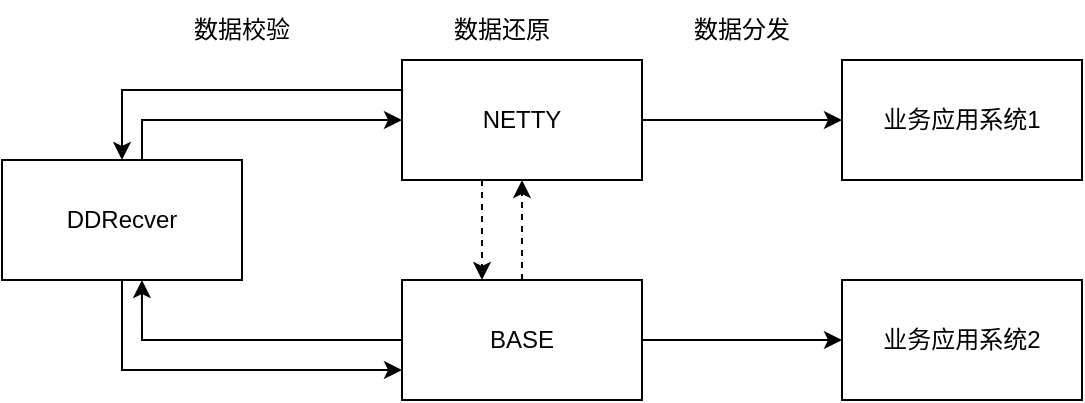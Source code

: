 <mxfile version="21.5.2" type="github" pages="4">
  <diagram name="Page-1" id="Yi5D_klU178Z7CBe3SHp">
    <mxGraphModel dx="794" dy="382" grid="1" gridSize="10" guides="1" tooltips="1" connect="1" arrows="1" fold="1" page="1" pageScale="1" pageWidth="827" pageHeight="1169" math="0" shadow="0">
      <root>
        <mxCell id="0" />
        <mxCell id="1" parent="0" />
        <mxCell id="OOwBg0azoeFxXeYlkbG1-6" style="edgeStyle=orthogonalEdgeStyle;rounded=0;orthogonalLoop=1;jettySize=auto;html=1;exitX=0.5;exitY=0;exitDx=0;exitDy=0;entryX=0;entryY=0.5;entryDx=0;entryDy=0;" parent="1" source="OOwBg0azoeFxXeYlkbG1-2" target="OOwBg0azoeFxXeYlkbG1-4" edge="1">
          <mxGeometry relative="1" as="geometry">
            <Array as="points">
              <mxPoint x="190" y="250" />
              <mxPoint x="190" y="230" />
            </Array>
          </mxGeometry>
        </mxCell>
        <mxCell id="OOwBg0azoeFxXeYlkbG1-10" style="edgeStyle=orthogonalEdgeStyle;rounded=0;orthogonalLoop=1;jettySize=auto;html=1;entryX=0;entryY=0.75;entryDx=0;entryDy=0;" parent="1" source="OOwBg0azoeFxXeYlkbG1-2" target="OOwBg0azoeFxXeYlkbG1-3" edge="1">
          <mxGeometry relative="1" as="geometry">
            <Array as="points">
              <mxPoint x="180" y="355" />
            </Array>
          </mxGeometry>
        </mxCell>
        <mxCell id="OOwBg0azoeFxXeYlkbG1-2" value="DDRecver" style="rounded=0;whiteSpace=wrap;html=1;" parent="1" vertex="1">
          <mxGeometry x="120" y="250" width="120" height="60" as="geometry" />
        </mxCell>
        <mxCell id="OOwBg0azoeFxXeYlkbG1-11" style="edgeStyle=orthogonalEdgeStyle;rounded=0;orthogonalLoop=1;jettySize=auto;html=1;entryX=0.583;entryY=1;entryDx=0;entryDy=0;entryPerimeter=0;" parent="1" source="OOwBg0azoeFxXeYlkbG1-3" target="OOwBg0azoeFxXeYlkbG1-2" edge="1">
          <mxGeometry relative="1" as="geometry" />
        </mxCell>
        <mxCell id="OOwBg0azoeFxXeYlkbG1-17" style="edgeStyle=orthogonalEdgeStyle;rounded=0;orthogonalLoop=1;jettySize=auto;html=1;entryX=0;entryY=0.5;entryDx=0;entryDy=0;" parent="1" source="OOwBg0azoeFxXeYlkbG1-3" target="OOwBg0azoeFxXeYlkbG1-16" edge="1">
          <mxGeometry relative="1" as="geometry" />
        </mxCell>
        <mxCell id="OOwBg0azoeFxXeYlkbG1-18" style="edgeStyle=orthogonalEdgeStyle;rounded=0;orthogonalLoop=1;jettySize=auto;html=1;entryX=0.5;entryY=1;entryDx=0;entryDy=0;dashed=1;" parent="1" source="OOwBg0azoeFxXeYlkbG1-3" target="OOwBg0azoeFxXeYlkbG1-4" edge="1">
          <mxGeometry relative="1" as="geometry" />
        </mxCell>
        <mxCell id="OOwBg0azoeFxXeYlkbG1-3" value="BASE" style="rounded=0;whiteSpace=wrap;html=1;" parent="1" vertex="1">
          <mxGeometry x="320" y="310" width="120" height="60" as="geometry" />
        </mxCell>
        <mxCell id="OOwBg0azoeFxXeYlkbG1-8" style="edgeStyle=orthogonalEdgeStyle;rounded=0;orthogonalLoop=1;jettySize=auto;html=1;exitX=0;exitY=0.25;exitDx=0;exitDy=0;entryX=0.5;entryY=0;entryDx=0;entryDy=0;" parent="1" source="OOwBg0azoeFxXeYlkbG1-4" target="OOwBg0azoeFxXeYlkbG1-2" edge="1">
          <mxGeometry relative="1" as="geometry" />
        </mxCell>
        <mxCell id="OOwBg0azoeFxXeYlkbG1-13" style="edgeStyle=orthogonalEdgeStyle;rounded=0;orthogonalLoop=1;jettySize=auto;html=1;dashed=1;" parent="1" source="OOwBg0azoeFxXeYlkbG1-4" edge="1">
          <mxGeometry relative="1" as="geometry">
            <mxPoint x="360" y="310" as="targetPoint" />
            <Array as="points">
              <mxPoint x="360" y="310" />
            </Array>
          </mxGeometry>
        </mxCell>
        <mxCell id="OOwBg0azoeFxXeYlkbG1-15" style="edgeStyle=orthogonalEdgeStyle;rounded=0;orthogonalLoop=1;jettySize=auto;html=1;entryX=0;entryY=0.5;entryDx=0;entryDy=0;" parent="1" source="OOwBg0azoeFxXeYlkbG1-4" target="OOwBg0azoeFxXeYlkbG1-14" edge="1">
          <mxGeometry relative="1" as="geometry" />
        </mxCell>
        <mxCell id="OOwBg0azoeFxXeYlkbG1-4" value="NETTY" style="rounded=0;whiteSpace=wrap;html=1;" parent="1" vertex="1">
          <mxGeometry x="320" y="200" width="120" height="60" as="geometry" />
        </mxCell>
        <mxCell id="OOwBg0azoeFxXeYlkbG1-14" value="业务应用系统1" style="rounded=0;whiteSpace=wrap;html=1;" parent="1" vertex="1">
          <mxGeometry x="540" y="200" width="120" height="60" as="geometry" />
        </mxCell>
        <mxCell id="OOwBg0azoeFxXeYlkbG1-16" value="业务应用系统2" style="rounded=0;whiteSpace=wrap;html=1;" parent="1" vertex="1">
          <mxGeometry x="540" y="310" width="120" height="60" as="geometry" />
        </mxCell>
        <mxCell id="OOwBg0azoeFxXeYlkbG1-25" value="数据还原" style="text;html=1;strokeColor=none;fillColor=none;align=center;verticalAlign=middle;whiteSpace=wrap;rounded=0;" parent="1" vertex="1">
          <mxGeometry x="340" y="170" width="60" height="30" as="geometry" />
        </mxCell>
        <mxCell id="OOwBg0azoeFxXeYlkbG1-26" value="数据分发" style="text;html=1;strokeColor=none;fillColor=none;align=center;verticalAlign=middle;whiteSpace=wrap;rounded=0;" parent="1" vertex="1">
          <mxGeometry x="460" y="170" width="60" height="30" as="geometry" />
        </mxCell>
        <mxCell id="OOwBg0azoeFxXeYlkbG1-27" value="数据校验" style="text;html=1;strokeColor=none;fillColor=none;align=center;verticalAlign=middle;whiteSpace=wrap;rounded=0;" parent="1" vertex="1">
          <mxGeometry x="210" y="170" width="60" height="30" as="geometry" />
        </mxCell>
        <mxCell id="OOwBg0azoeFxXeYlkbG1-29" style="edgeStyle=orthogonalEdgeStyle;rounded=0;orthogonalLoop=1;jettySize=auto;html=1;exitX=0.5;exitY=1;exitDx=0;exitDy=0;" parent="1" source="OOwBg0azoeFxXeYlkbG1-27" target="OOwBg0azoeFxXeYlkbG1-27" edge="1">
          <mxGeometry relative="1" as="geometry" />
        </mxCell>
      </root>
    </mxGraphModel>
  </diagram>
  <diagram id="yIM2cG6S1U1VXx_Ce02c" name="第 2 页">
    <mxGraphModel dx="378" dy="182" grid="1" gridSize="10" guides="1" tooltips="1" connect="1" arrows="1" fold="1" page="1" pageScale="1" pageWidth="827" pageHeight="1169" math="0" shadow="0">
      <root>
        <mxCell id="0" />
        <mxCell id="1" parent="0" />
        <mxCell id="3agPpGI1aiZg--vI5RXW-27" value="" style="whiteSpace=wrap;html=1;aspect=fixed;" vertex="1" parent="1">
          <mxGeometry x="180" y="60" width="100" height="100" as="geometry" />
        </mxCell>
        <mxCell id="3agPpGI1aiZg--vI5RXW-28" value="" style="endArrow=none;html=1;rounded=0;exitX=0;exitY=0.5;exitDx=0;exitDy=0;entryX=1;entryY=0.5;entryDx=0;entryDy=0;" edge="1" parent="1" source="3agPpGI1aiZg--vI5RXW-27" target="3agPpGI1aiZg--vI5RXW-27">
          <mxGeometry width="50" height="50" relative="1" as="geometry">
            <mxPoint x="310" y="190" as="sourcePoint" />
            <mxPoint x="360" y="140" as="targetPoint" />
          </mxGeometry>
        </mxCell>
        <mxCell id="3agPpGI1aiZg--vI5RXW-29" value="&lt;font style=&quot;font-size: 11px;&quot;&gt;数据包1&lt;/font&gt;" style="whiteSpace=wrap;html=1;aspect=fixed;" vertex="1" parent="1">
          <mxGeometry x="280" y="60" width="50" height="50" as="geometry" />
        </mxCell>
        <mxCell id="3agPpGI1aiZg--vI5RXW-30" value="数据包2" style="whiteSpace=wrap;html=1;aspect=fixed;" vertex="1" parent="1">
          <mxGeometry x="330" y="60" width="50" height="50" as="geometry" />
        </mxCell>
        <mxCell id="3agPpGI1aiZg--vI5RXW-31" value="" style="whiteSpace=wrap;html=1;aspect=fixed;dashed=1;" vertex="1" parent="1">
          <mxGeometry x="380" y="60" width="50" height="50" as="geometry" />
        </mxCell>
        <mxCell id="3agPpGI1aiZg--vI5RXW-32" value="数据包1" style="whiteSpace=wrap;html=1;aspect=fixed;" vertex="1" parent="1">
          <mxGeometry x="280" y="110" width="50" height="50" as="geometry" />
        </mxCell>
        <mxCell id="3agPpGI1aiZg--vI5RXW-33" value="数据包2" style="whiteSpace=wrap;html=1;aspect=fixed;" vertex="1" parent="1">
          <mxGeometry x="330" y="110" width="50" height="50" as="geometry" />
        </mxCell>
        <mxCell id="3agPpGI1aiZg--vI5RXW-34" value="" style="whiteSpace=wrap;html=1;aspect=fixed;dashed=1;dashPattern=8 8;" vertex="1" parent="1">
          <mxGeometry x="380" y="110" width="50" height="50" as="geometry" />
        </mxCell>
        <mxCell id="3agPpGI1aiZg--vI5RXW-35" value="消息1" style="text;html=1;strokeColor=none;fillColor=none;align=center;verticalAlign=middle;whiteSpace=wrap;rounded=0;" vertex="1" parent="1">
          <mxGeometry x="190" y="60" width="60" height="50" as="geometry" />
        </mxCell>
        <mxCell id="3agPpGI1aiZg--vI5RXW-36" value="消息2" style="text;html=1;strokeColor=none;fillColor=none;align=center;verticalAlign=middle;whiteSpace=wrap;rounded=0;" vertex="1" parent="1">
          <mxGeometry x="190" y="110" width="60" height="50" as="geometry" />
        </mxCell>
        <mxCell id="3agPpGI1aiZg--vI5RXW-37" value="数据包N" style="whiteSpace=wrap;html=1;aspect=fixed;" vertex="1" parent="1">
          <mxGeometry x="430" y="60" width="50" height="50" as="geometry" />
        </mxCell>
        <mxCell id="3agPpGI1aiZg--vI5RXW-38" value="数据包N" style="whiteSpace=wrap;html=1;aspect=fixed;" vertex="1" parent="1">
          <mxGeometry x="430" y="110" width="50" height="50" as="geometry" />
        </mxCell>
      </root>
    </mxGraphModel>
  </diagram>
  <diagram id="3W9yn36eUTdp6hdcDckf" name="第 3 页">
    <mxGraphModel dx="1034" dy="382" grid="1" gridSize="10" guides="1" tooltips="1" connect="1" arrows="1" fold="1" page="1" pageScale="1" pageWidth="827" pageHeight="1169" math="0" shadow="0">
      <root>
        <mxCell id="0" />
        <mxCell id="1" parent="0" />
        <mxCell id="KNdVhfZHQPx-kdXPkbDC-2" value="DDRecver" style="rounded=0;whiteSpace=wrap;html=1;" parent="1" vertex="1">
          <mxGeometry x="140" y="60" width="120" height="60" as="geometry" />
        </mxCell>
        <mxCell id="KNdVhfZHQPx-kdXPkbDC-3" value="BASE" style="rounded=0;whiteSpace=wrap;html=1;" parent="1" vertex="1">
          <mxGeometry x="330" y="60" width="120" height="60" as="geometry" />
        </mxCell>
        <mxCell id="KNdVhfZHQPx-kdXPkbDC-4" value="NETTY" style="rounded=0;whiteSpace=wrap;html=1;" parent="1" vertex="1">
          <mxGeometry x="500" y="60" width="120" height="60" as="geometry" />
        </mxCell>
        <mxCell id="KNdVhfZHQPx-kdXPkbDC-5" value="应用程序" style="rounded=0;whiteSpace=wrap;html=1;" parent="1" vertex="1">
          <mxGeometry x="680" y="60" width="120" height="60" as="geometry" />
        </mxCell>
        <mxCell id="KNdVhfZHQPx-kdXPkbDC-7" value="" style="endArrow=none;html=1;rounded=0;" parent="1" edge="1">
          <mxGeometry width="50" height="50" relative="1" as="geometry">
            <mxPoint x="200" y="330" as="sourcePoint" />
            <mxPoint x="200" y="140" as="targetPoint" />
            <Array as="points">
              <mxPoint x="200" y="150" />
            </Array>
          </mxGeometry>
        </mxCell>
        <mxCell id="KNdVhfZHQPx-kdXPkbDC-8" value="" style="endArrow=none;html=1;rounded=0;" parent="1" edge="1">
          <mxGeometry width="50" height="50" relative="1" as="geometry">
            <mxPoint x="400" y="600" as="sourcePoint" />
            <mxPoint x="400" y="140" as="targetPoint" />
            <Array as="points">
              <mxPoint x="400" y="250" />
            </Array>
          </mxGeometry>
        </mxCell>
        <mxCell id="KNdVhfZHQPx-kdXPkbDC-9" value="" style="endArrow=classic;html=1;rounded=0;" parent="1" edge="1">
          <mxGeometry width="50" height="50" relative="1" as="geometry">
            <mxPoint x="200" y="180" as="sourcePoint" />
            <mxPoint x="390" y="180" as="targetPoint" />
          </mxGeometry>
        </mxCell>
        <mxCell id="KNdVhfZHQPx-kdXPkbDC-12" value="" style="rounded=0;whiteSpace=wrap;html=1;direction=south;" parent="1" vertex="1">
          <mxGeometry x="390" y="170" width="20" height="150" as="geometry" />
        </mxCell>
        <mxCell id="KNdVhfZHQPx-kdXPkbDC-13" value="数据校验与落盘" style="text;html=1;strokeColor=none;fillColor=none;align=center;verticalAlign=middle;whiteSpace=wrap;rounded=0;rotation=0;" parent="1" vertex="1">
          <mxGeometry x="330" y="250" width="60" height="30" as="geometry" />
        </mxCell>
        <mxCell id="KNdVhfZHQPx-kdXPkbDC-14" value="" style="endArrow=classic;html=1;rounded=0;" parent="1" edge="1">
          <mxGeometry width="50" height="50" relative="1" as="geometry">
            <mxPoint x="390" y="320" as="sourcePoint" />
            <mxPoint x="200" y="320" as="targetPoint" />
          </mxGeometry>
        </mxCell>
        <mxCell id="KNdVhfZHQPx-kdXPkbDC-16" value="ACK" style="text;html=1;strokeColor=none;fillColor=none;align=center;verticalAlign=middle;whiteSpace=wrap;rounded=0;" parent="1" vertex="1">
          <mxGeometry x="260" y="300" width="60" height="30" as="geometry" />
        </mxCell>
        <mxCell id="KNdVhfZHQPx-kdXPkbDC-17" value="数据包" style="text;html=1;strokeColor=none;fillColor=none;align=center;verticalAlign=middle;whiteSpace=wrap;rounded=0;" parent="1" vertex="1">
          <mxGeometry x="260" y="160" width="60" height="30" as="geometry" />
        </mxCell>
        <mxCell id="KNdVhfZHQPx-kdXPkbDC-18" value="" style="endArrow=classic;html=1;rounded=0;entryX=0.25;entryY=1;entryDx=0;entryDy=0;" parent="1" target="KNdVhfZHQPx-kdXPkbDC-12" edge="1">
          <mxGeometry width="50" height="50" relative="1" as="geometry">
            <mxPoint x="200" y="208" as="sourcePoint" />
            <mxPoint x="430" y="180" as="targetPoint" />
          </mxGeometry>
        </mxCell>
        <mxCell id="KNdVhfZHQPx-kdXPkbDC-19" value="数据包" style="text;html=1;strokeColor=none;fillColor=none;align=center;verticalAlign=middle;whiteSpace=wrap;rounded=0;" parent="1" vertex="1">
          <mxGeometry x="260" y="190" width="60" height="30" as="geometry" />
        </mxCell>
        <mxCell id="KNdVhfZHQPx-kdXPkbDC-20" value="" style="endArrow=none;html=1;rounded=0;" parent="1" edge="1">
          <mxGeometry width="50" height="50" relative="1" as="geometry">
            <mxPoint x="560" y="600" as="sourcePoint" />
            <mxPoint x="560" y="140" as="targetPoint" />
            <Array as="points">
              <mxPoint x="560" y="240" />
            </Array>
          </mxGeometry>
        </mxCell>
        <mxCell id="KNdVhfZHQPx-kdXPkbDC-21" value="" style="endArrow=classic;html=1;rounded=0;dashed=1;" parent="1" edge="1">
          <mxGeometry width="50" height="50" relative="1" as="geometry">
            <mxPoint x="400" y="350" as="sourcePoint" />
            <mxPoint x="560" y="350" as="targetPoint" />
            <Array as="points">
              <mxPoint x="470" y="350" />
            </Array>
          </mxGeometry>
        </mxCell>
        <mxCell id="KNdVhfZHQPx-kdXPkbDC-22" value="" style="endArrow=none;html=1;rounded=0;" parent="1" source="KNdVhfZHQPx-kdXPkbDC-24" edge="1">
          <mxGeometry width="50" height="50" relative="1" as="geometry">
            <mxPoint x="760" y="724" as="sourcePoint" />
            <mxPoint x="760" y="140" as="targetPoint" />
            <Array as="points" />
          </mxGeometry>
        </mxCell>
        <mxCell id="KNdVhfZHQPx-kdXPkbDC-23" value="" style="endArrow=classic;html=1;rounded=0;" parent="1" edge="1">
          <mxGeometry width="50" height="50" relative="1" as="geometry">
            <mxPoint x="560" y="400" as="sourcePoint" />
            <mxPoint x="760" y="400" as="targetPoint" />
            <Array as="points">
              <mxPoint x="630" y="400" />
            </Array>
          </mxGeometry>
        </mxCell>
        <mxCell id="KNdVhfZHQPx-kdXPkbDC-25" value="" style="endArrow=none;html=1;rounded=0;" parent="1" target="KNdVhfZHQPx-kdXPkbDC-24" edge="1">
          <mxGeometry width="50" height="50" relative="1" as="geometry">
            <mxPoint x="760" y="600" as="sourcePoint" />
            <mxPoint x="760" y="140" as="targetPoint" />
            <Array as="points">
              <mxPoint x="760" y="240" />
            </Array>
          </mxGeometry>
        </mxCell>
        <mxCell id="KNdVhfZHQPx-kdXPkbDC-24" value="" style="rounded=0;whiteSpace=wrap;html=1;direction=south;" parent="1" vertex="1">
          <mxGeometry x="750" y="410" width="20" height="120" as="geometry" />
        </mxCell>
        <mxCell id="KNdVhfZHQPx-kdXPkbDC-26" value="接收数据" style="text;html=1;strokeColor=none;fillColor=none;align=center;verticalAlign=middle;whiteSpace=wrap;rounded=0;rotation=0;" parent="1" vertex="1">
          <mxGeometry x="690" y="455" width="60" height="30" as="geometry" />
        </mxCell>
        <mxCell id="KNdVhfZHQPx-kdXPkbDC-27" value="" style="endArrow=classic;html=1;rounded=0;" parent="1" edge="1">
          <mxGeometry width="50" height="50" relative="1" as="geometry">
            <mxPoint x="760" y="540" as="sourcePoint" />
            <mxPoint x="560" y="540" as="targetPoint" />
          </mxGeometry>
        </mxCell>
        <mxCell id="KNdVhfZHQPx-kdXPkbDC-28" value="发送数据" style="text;html=1;strokeColor=none;fillColor=none;align=center;verticalAlign=middle;whiteSpace=wrap;rounded=0;" parent="1" vertex="1">
          <mxGeometry x="620" y="370" width="60" height="30" as="geometry" />
        </mxCell>
        <mxCell id="KNdVhfZHQPx-kdXPkbDC-29" value="ACK" style="text;html=1;strokeColor=none;fillColor=none;align=center;verticalAlign=middle;whiteSpace=wrap;rounded=0;" parent="1" vertex="1">
          <mxGeometry x="630" y="510" width="60" height="30" as="geometry" />
        </mxCell>
        <mxCell id="KNdVhfZHQPx-kdXPkbDC-30" value="" style="endArrow=classic;html=1;rounded=0;dashed=1;" parent="1" edge="1">
          <mxGeometry width="50" height="50" relative="1" as="geometry">
            <mxPoint x="560" y="580" as="sourcePoint" />
            <mxPoint x="400" y="580" as="targetPoint" />
            <Array as="points">
              <mxPoint x="470" y="580" />
            </Array>
          </mxGeometry>
        </mxCell>
        <mxCell id="KNdVhfZHQPx-kdXPkbDC-31" value="ACK" style="text;html=1;strokeColor=none;fillColor=none;align=center;verticalAlign=middle;whiteSpace=wrap;rounded=0;" parent="1" vertex="1">
          <mxGeometry x="450" y="555" width="60" height="30" as="geometry" />
        </mxCell>
        <mxCell id="KNdVhfZHQPx-kdXPkbDC-33" value="通知" style="text;html=1;strokeColor=none;fillColor=none;align=center;verticalAlign=middle;whiteSpace=wrap;rounded=0;" parent="1" vertex="1">
          <mxGeometry x="450" y="310" width="60" height="30" as="geometry" />
        </mxCell>
      </root>
    </mxGraphModel>
  </diagram>
  <diagram id="WTcBSGr-RYB15J7sJXlc" name="第 4 页">
    <mxGraphModel dx="1034" dy="382" grid="1" gridSize="10" guides="1" tooltips="1" connect="1" arrows="1" fold="1" page="1" pageScale="1" pageWidth="827" pageHeight="1169" math="0" shadow="0">
      <root>
        <mxCell id="0" />
        <mxCell id="1" parent="0" />
        <mxCell id="seT4i-b-gZ7WB0xe4h-r-1" value="DDRecver" style="rounded=0;whiteSpace=wrap;html=1;" vertex="1" parent="1">
          <mxGeometry x="140" y="60" width="120" height="60" as="geometry" />
        </mxCell>
        <mxCell id="seT4i-b-gZ7WB0xe4h-r-2" value="BASE" style="rounded=0;whiteSpace=wrap;html=1;" vertex="1" parent="1">
          <mxGeometry x="330" y="60" width="120" height="60" as="geometry" />
        </mxCell>
        <mxCell id="seT4i-b-gZ7WB0xe4h-r-3" value="应用程序" style="rounded=0;whiteSpace=wrap;html=1;" vertex="1" parent="1">
          <mxGeometry x="500" y="60" width="120" height="60" as="geometry" />
        </mxCell>
        <mxCell id="seT4i-b-gZ7WB0xe4h-r-5" value="" style="endArrow=none;html=1;rounded=0;" edge="1" parent="1">
          <mxGeometry width="50" height="50" relative="1" as="geometry">
            <mxPoint x="200" y="330" as="sourcePoint" />
            <mxPoint x="200" y="140" as="targetPoint" />
            <Array as="points">
              <mxPoint x="200" y="150" />
            </Array>
          </mxGeometry>
        </mxCell>
        <mxCell id="seT4i-b-gZ7WB0xe4h-r-6" value="" style="endArrow=none;html=1;rounded=0;" edge="1" parent="1">
          <mxGeometry width="50" height="50" relative="1" as="geometry">
            <mxPoint x="400" y="600" as="sourcePoint" />
            <mxPoint x="400" y="140" as="targetPoint" />
            <Array as="points">
              <mxPoint x="400" y="250" />
            </Array>
          </mxGeometry>
        </mxCell>
        <mxCell id="seT4i-b-gZ7WB0xe4h-r-7" value="" style="endArrow=classic;html=1;rounded=0;" edge="1" parent="1">
          <mxGeometry width="50" height="50" relative="1" as="geometry">
            <mxPoint x="200" y="180" as="sourcePoint" />
            <mxPoint x="390" y="180" as="targetPoint" />
          </mxGeometry>
        </mxCell>
        <mxCell id="seT4i-b-gZ7WB0xe4h-r-8" value="" style="rounded=0;whiteSpace=wrap;html=1;direction=south;" vertex="1" parent="1">
          <mxGeometry x="390" y="170" width="20" height="150" as="geometry" />
        </mxCell>
        <mxCell id="seT4i-b-gZ7WB0xe4h-r-9" value="数据校验与落盘" style="text;html=1;strokeColor=none;fillColor=none;align=center;verticalAlign=middle;whiteSpace=wrap;rounded=0;rotation=0;" vertex="1" parent="1">
          <mxGeometry x="330" y="250" width="60" height="30" as="geometry" />
        </mxCell>
        <mxCell id="seT4i-b-gZ7WB0xe4h-r-10" value="" style="endArrow=classic;html=1;rounded=0;" edge="1" parent="1">
          <mxGeometry width="50" height="50" relative="1" as="geometry">
            <mxPoint x="390" y="320" as="sourcePoint" />
            <mxPoint x="200" y="320" as="targetPoint" />
          </mxGeometry>
        </mxCell>
        <mxCell id="seT4i-b-gZ7WB0xe4h-r-11" value="ACK" style="text;html=1;strokeColor=none;fillColor=none;align=center;verticalAlign=middle;whiteSpace=wrap;rounded=0;" vertex="1" parent="1">
          <mxGeometry x="260" y="300" width="60" height="30" as="geometry" />
        </mxCell>
        <mxCell id="seT4i-b-gZ7WB0xe4h-r-12" value="数据包" style="text;html=1;strokeColor=none;fillColor=none;align=center;verticalAlign=middle;whiteSpace=wrap;rounded=0;" vertex="1" parent="1">
          <mxGeometry x="260" y="160" width="60" height="30" as="geometry" />
        </mxCell>
        <mxCell id="seT4i-b-gZ7WB0xe4h-r-13" value="" style="endArrow=classic;html=1;rounded=0;entryX=0.25;entryY=1;entryDx=0;entryDy=0;" edge="1" parent="1" target="seT4i-b-gZ7WB0xe4h-r-8">
          <mxGeometry width="50" height="50" relative="1" as="geometry">
            <mxPoint x="200" y="208" as="sourcePoint" />
            <mxPoint x="430" y="180" as="targetPoint" />
          </mxGeometry>
        </mxCell>
        <mxCell id="seT4i-b-gZ7WB0xe4h-r-14" value="数据包" style="text;html=1;strokeColor=none;fillColor=none;align=center;verticalAlign=middle;whiteSpace=wrap;rounded=0;" vertex="1" parent="1">
          <mxGeometry x="260" y="190" width="60" height="30" as="geometry" />
        </mxCell>
        <mxCell id="seT4i-b-gZ7WB0xe4h-r-15" value="" style="endArrow=none;html=1;rounded=0;" edge="1" parent="1" source="seT4i-b-gZ7WB0xe4h-r-20">
          <mxGeometry width="50" height="50" relative="1" as="geometry">
            <mxPoint x="560" y="600" as="sourcePoint" />
            <mxPoint x="560" y="140" as="targetPoint" />
            <Array as="points" />
          </mxGeometry>
        </mxCell>
        <mxCell id="seT4i-b-gZ7WB0xe4h-r-18" value="" style="endArrow=classic;html=1;rounded=0;" edge="1" parent="1">
          <mxGeometry width="50" height="50" relative="1" as="geometry">
            <mxPoint x="400" y="384.5" as="sourcePoint" />
            <mxPoint x="560" y="385" as="targetPoint" />
            <Array as="points">
              <mxPoint x="470" y="384.5" />
            </Array>
          </mxGeometry>
        </mxCell>
        <mxCell id="seT4i-b-gZ7WB0xe4h-r-21" value="接收数据" style="text;html=1;strokeColor=none;fillColor=none;align=center;verticalAlign=middle;whiteSpace=wrap;rounded=0;rotation=0;" vertex="1" parent="1">
          <mxGeometry x="490" y="435" width="60" height="30" as="geometry" />
        </mxCell>
        <mxCell id="seT4i-b-gZ7WB0xe4h-r-22" value="" style="endArrow=classic;html=1;rounded=0;" edge="1" parent="1">
          <mxGeometry width="50" height="50" relative="1" as="geometry">
            <mxPoint x="550" y="510" as="sourcePoint" />
            <mxPoint x="400" y="510" as="targetPoint" />
            <Array as="points">
              <mxPoint x="470" y="510" />
            </Array>
          </mxGeometry>
        </mxCell>
        <mxCell id="seT4i-b-gZ7WB0xe4h-r-23" value="发送数据" style="text;html=1;strokeColor=none;fillColor=none;align=center;verticalAlign=middle;whiteSpace=wrap;rounded=0;" vertex="1" parent="1">
          <mxGeometry x="450" y="360" width="60" height="30" as="geometry" />
        </mxCell>
        <mxCell id="seT4i-b-gZ7WB0xe4h-r-29" value="" style="endArrow=none;html=1;rounded=0;" edge="1" parent="1" target="seT4i-b-gZ7WB0xe4h-r-20">
          <mxGeometry width="50" height="50" relative="1" as="geometry">
            <mxPoint x="560" y="600" as="sourcePoint" />
            <mxPoint x="560" y="140" as="targetPoint" />
            <Array as="points">
              <mxPoint x="560" y="240" />
            </Array>
          </mxGeometry>
        </mxCell>
        <mxCell id="seT4i-b-gZ7WB0xe4h-r-20" value="" style="rounded=0;whiteSpace=wrap;html=1;direction=south;" vertex="1" parent="1">
          <mxGeometry x="550" y="390" width="20" height="120" as="geometry" />
        </mxCell>
      </root>
    </mxGraphModel>
  </diagram>
</mxfile>
